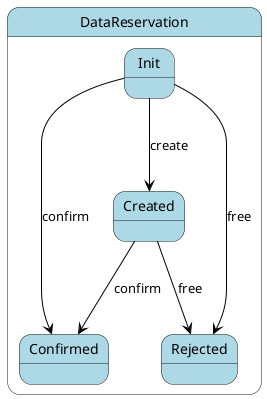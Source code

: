 @startuml



state DataReservation #lightblue {

    state Init #lightblue {
    }

    state Created #lightblue {
    }

    state Confirmed #lightblue {
    }

    state Rejected #lightblue {
    }




Init -[#black]--> Created : create

Init -[#black]--> Confirmed : confirm

Init -[#black]--> Rejected : free

Created -[#black]--> Confirmed : confirm

Created -[#black]--> Rejected : free

}


@enduml
